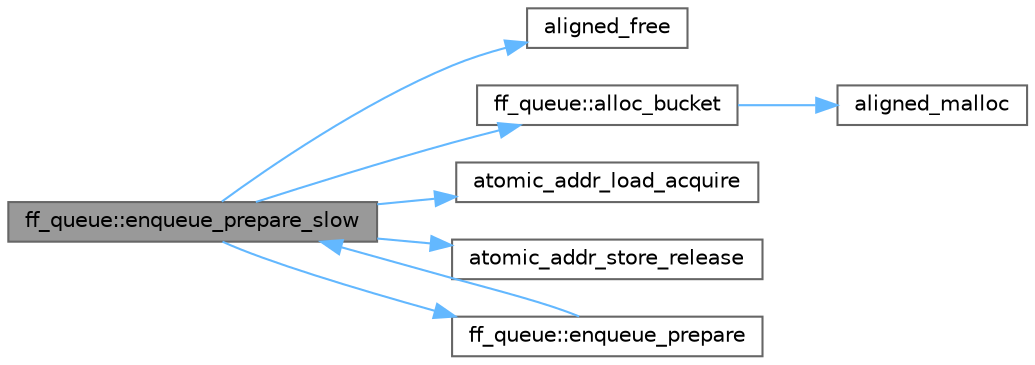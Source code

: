 digraph "ff_queue::enqueue_prepare_slow"
{
 // LATEX_PDF_SIZE
  bgcolor="transparent";
  edge [fontname=Helvetica,fontsize=10,labelfontname=Helvetica,labelfontsize=10];
  node [fontname=Helvetica,fontsize=10,shape=box,height=0.2,width=0.4];
  rankdir="LR";
  Node1 [id="Node000001",label="ff_queue::enqueue_prepare_slow",height=0.2,width=0.4,color="gray40", fillcolor="grey60", style="filled", fontcolor="black",tooltip=" "];
  Node1 -> Node2 [id="edge1_Node000001_Node000002",color="steelblue1",style="solid",tooltip=" "];
  Node2 [id="Node000002",label="aligned_free",height=0.2,width=0.4,color="grey40", fillcolor="white", style="filled",URL="$ff__queue_8hpp.html#a203b1c5bd8780e3121e2bb03807aaf67",tooltip=" "];
  Node1 -> Node3 [id="edge2_Node000001_Node000003",color="steelblue1",style="solid",tooltip=" "];
  Node3 [id="Node000003",label="ff_queue::alloc_bucket",height=0.2,width=0.4,color="grey40", fillcolor="white", style="filled",URL="$classff__queue.html#a2591ac431cc665e9d2516f8be6b35077",tooltip=" "];
  Node3 -> Node4 [id="edge3_Node000003_Node000004",color="steelblue1",style="solid",tooltip=" "];
  Node4 [id="Node000004",label="aligned_malloc",height=0.2,width=0.4,color="grey40", fillcolor="white", style="filled",URL="$ff__queue_8hpp.html#af9e51fe86ac29aeeef5d19564ee2a54e",tooltip=" "];
  Node1 -> Node5 [id="edge4_Node000001_Node000005",color="steelblue1",style="solid",tooltip=" "];
  Node5 [id="Node000005",label="atomic_addr_load_acquire",height=0.2,width=0.4,color="grey40", fillcolor="white", style="filled",URL="$ff__queue_8hpp.html#afa5ffe50cf6c5121bce07f75425a76a8",tooltip=" "];
  Node1 -> Node6 [id="edge5_Node000001_Node000006",color="steelblue1",style="solid",tooltip=" "];
  Node6 [id="Node000006",label="atomic_addr_store_release",height=0.2,width=0.4,color="grey40", fillcolor="white", style="filled",URL="$ff__queue_8hpp.html#ab72767d51e8e4eb171307ba06805eb6b",tooltip=" "];
  Node1 -> Node7 [id="edge6_Node000001_Node000007",color="steelblue1",style="solid",tooltip=" "];
  Node7 [id="Node000007",label="ff_queue::enqueue_prepare",height=0.2,width=0.4,color="grey40", fillcolor="white", style="filled",URL="$classff__queue.html#a64fbdf5d1a2ba123c94da5f7268d3cd8",tooltip=" "];
  Node7 -> Node1 [id="edge7_Node000007_Node000001",color="steelblue1",style="solid",tooltip=" "];
}
